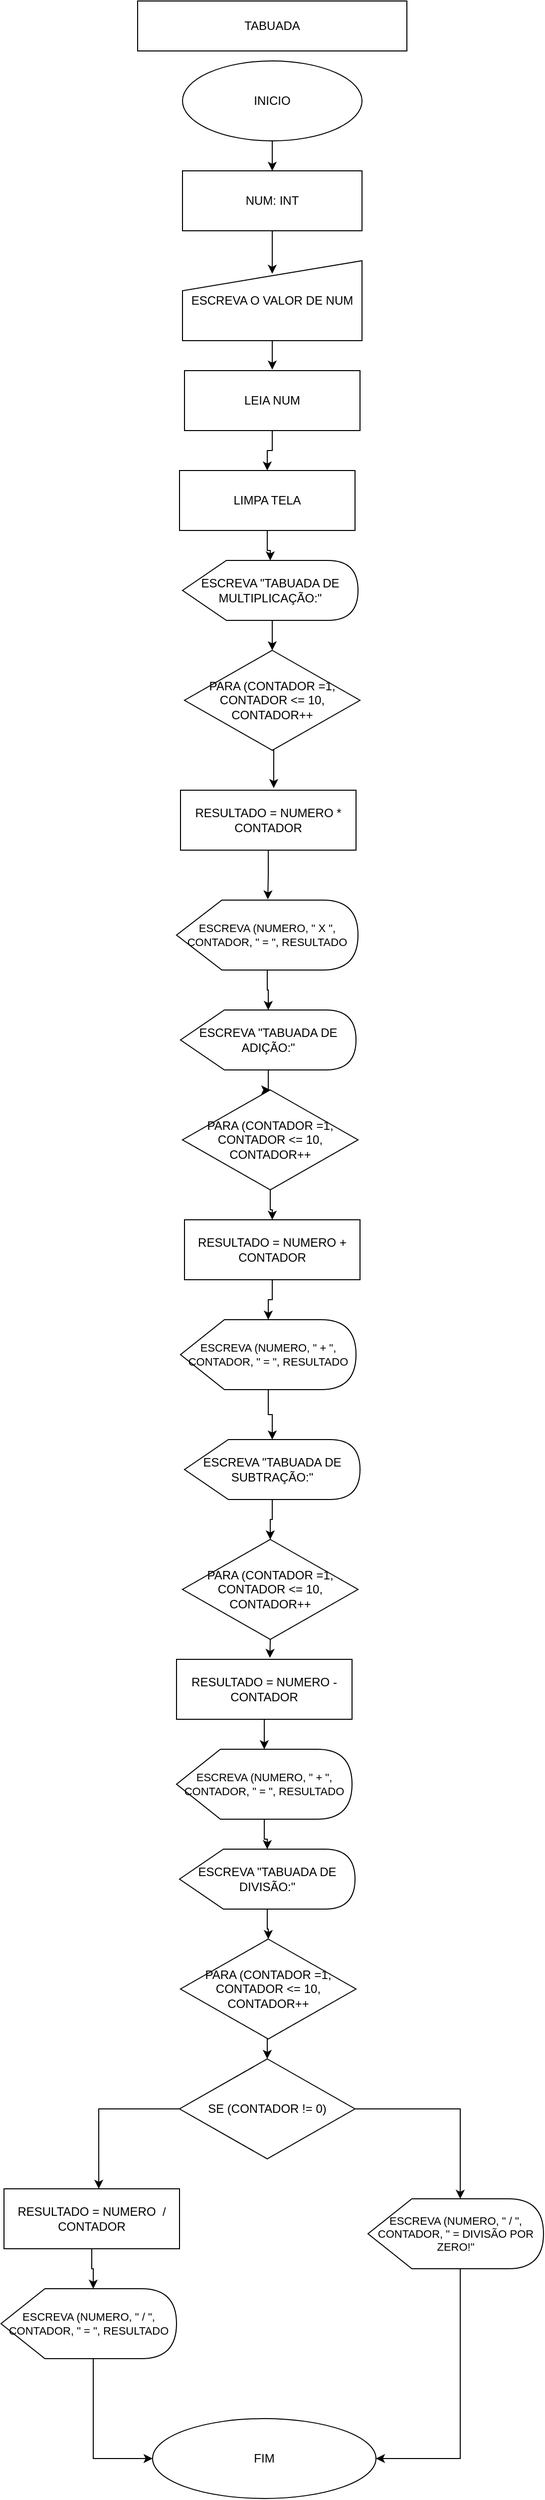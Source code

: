 <mxfile>
    <diagram name="Página-1" id="e96ZXy56uuHLu2xkgnJe">
        <mxGraphModel dx="907" dy="528" grid="1" gridSize="10" guides="1" tooltips="1" connect="1" arrows="1" fold="1" page="1" pageScale="1" pageWidth="827" pageHeight="1169" math="0" shadow="0">
            <root>
                <mxCell id="0"/>
                <mxCell id="1" parent="0"/>
                <mxCell id="FM7CL1xY4V9U8OYrNsVD-1" value="TABUADA" style="rounded=0;whiteSpace=wrap;html=1;" parent="1" vertex="1">
                    <mxGeometry x="279" width="270" height="50" as="geometry"/>
                </mxCell>
                <mxCell id="FM7CL1xY4V9U8OYrNsVD-21" style="edgeStyle=orthogonalEdgeStyle;rounded=0;orthogonalLoop=1;jettySize=auto;html=1;exitX=0.5;exitY=1;exitDx=0;exitDy=0;entryX=0.5;entryY=0;entryDx=0;entryDy=0;" parent="1" source="FM7CL1xY4V9U8OYrNsVD-2" target="FM7CL1xY4V9U8OYrNsVD-3" edge="1">
                    <mxGeometry relative="1" as="geometry"/>
                </mxCell>
                <mxCell id="FM7CL1xY4V9U8OYrNsVD-2" value="INICIO" style="ellipse;whiteSpace=wrap;html=1;" parent="1" vertex="1">
                    <mxGeometry x="324" y="60" width="180" height="80" as="geometry"/>
                </mxCell>
                <mxCell id="FM7CL1xY4V9U8OYrNsVD-3" value="NUM: INT" style="rounded=0;whiteSpace=wrap;html=1;" parent="1" vertex="1">
                    <mxGeometry x="324" y="170" width="180" height="60" as="geometry"/>
                </mxCell>
                <mxCell id="FM7CL1xY4V9U8OYrNsVD-4" value="ESCREVA O VALOR DE NUM" style="shape=manualInput;whiteSpace=wrap;html=1;" parent="1" vertex="1">
                    <mxGeometry x="324" y="260" width="180" height="80" as="geometry"/>
                </mxCell>
                <mxCell id="FM7CL1xY4V9U8OYrNsVD-34" style="edgeStyle=orthogonalEdgeStyle;rounded=0;orthogonalLoop=1;jettySize=auto;html=1;exitX=0;exitY=0;exitDx=100;exitDy=60;exitPerimeter=0;entryX=0.5;entryY=0;entryDx=0;entryDy=0;" parent="1" edge="1">
                    <mxGeometry relative="1" as="geometry">
                        <mxPoint x="420" y="1010" as="sourcePoint"/>
                    </mxGeometry>
                </mxCell>
                <mxCell id="FM7CL1xY4V9U8OYrNsVD-23" style="edgeStyle=orthogonalEdgeStyle;rounded=0;orthogonalLoop=1;jettySize=auto;html=1;exitX=0.5;exitY=1;exitDx=0;exitDy=0;entryX=0.5;entryY=0.163;entryDx=0;entryDy=0;entryPerimeter=0;" parent="1" source="FM7CL1xY4V9U8OYrNsVD-3" target="FM7CL1xY4V9U8OYrNsVD-4" edge="1">
                    <mxGeometry relative="1" as="geometry"/>
                </mxCell>
                <mxCell id="FM7CL1xY4V9U8OYrNsVD-24" style="edgeStyle=orthogonalEdgeStyle;rounded=0;orthogonalLoop=1;jettySize=auto;html=1;exitX=0.5;exitY=1;exitDx=0;exitDy=0;entryX=0.5;entryY=-0.017;entryDx=0;entryDy=0;entryPerimeter=0;" parent="1" source="FM7CL1xY4V9U8OYrNsVD-4" edge="1">
                    <mxGeometry relative="1" as="geometry">
                        <mxPoint x="414" y="368.98" as="targetPoint"/>
                    </mxGeometry>
                </mxCell>
                <mxCell id="FM7CL1xY4V9U8OYrNsVD-26" style="edgeStyle=orthogonalEdgeStyle;rounded=0;orthogonalLoop=1;jettySize=auto;html=1;exitX=0.5;exitY=1;exitDx=0;exitDy=0;entryX=0;entryY=0;entryDx=100;entryDy=0;entryPerimeter=0;" parent="1" edge="1">
                    <mxGeometry relative="1" as="geometry">
                        <mxPoint x="414" y="520" as="sourcePoint"/>
                    </mxGeometry>
                </mxCell>
                <mxCell id="FM7CL1xY4V9U8OYrNsVD-31" style="edgeStyle=orthogonalEdgeStyle;rounded=0;orthogonalLoop=1;jettySize=auto;html=1;exitX=0;exitY=0;exitDx=100;exitDy=60;exitPerimeter=0;entryX=0.55;entryY=-0.05;entryDx=0;entryDy=0;entryPerimeter=0;" parent="1" edge="1">
                    <mxGeometry relative="1" as="geometry">
                        <mxPoint x="422" y="720" as="sourcePoint"/>
                    </mxGeometry>
                </mxCell>
                <mxCell id="FM7CL1xY4V9U8OYrNsVD-32" style="edgeStyle=orthogonalEdgeStyle;rounded=0;orthogonalLoop=1;jettySize=auto;html=1;exitX=0.5;exitY=1;exitDx=0;exitDy=0;entryX=0.511;entryY=-0.017;entryDx=0;entryDy=0;entryPerimeter=0;" parent="1" edge="1">
                    <mxGeometry relative="1" as="geometry">
                        <mxPoint x="414" y="820" as="sourcePoint"/>
                    </mxGeometry>
                </mxCell>
                <mxCell id="FM7CL1xY4V9U8OYrNsVD-36" style="edgeStyle=orthogonalEdgeStyle;rounded=0;orthogonalLoop=1;jettySize=auto;html=1;exitX=0;exitY=0;exitDx=100;exitDy=60;exitPerimeter=0;entryX=0;entryY=0;entryDx=100;entryDy=0;entryPerimeter=0;" parent="1" edge="1">
                    <mxGeometry relative="1" as="geometry">
                        <mxPoint x="422" y="910" as="sourcePoint"/>
                    </mxGeometry>
                </mxCell>
                <mxCell id="FM7CL1xY4V9U8OYrNsVD-37" style="edgeStyle=orthogonalEdgeStyle;rounded=0;orthogonalLoop=1;jettySize=auto;html=1;exitX=0.5;exitY=1;exitDx=0;exitDy=0;entryX=0;entryY=0;entryDx=100;entryDy=0;entryPerimeter=0;" parent="1" edge="1">
                    <mxGeometry relative="1" as="geometry">
                        <mxPoint x="416" y="1100" as="sourcePoint"/>
                    </mxGeometry>
                </mxCell>
                <mxCell id="FM7CL1xY4V9U8OYrNsVD-38" style="edgeStyle=orthogonalEdgeStyle;rounded=0;orthogonalLoop=1;jettySize=auto;html=1;exitX=0;exitY=0;exitDx=100;exitDy=60;exitPerimeter=0;entryX=0;entryY=0;entryDx=100;entryDy=0;entryPerimeter=0;" parent="1" edge="1">
                    <mxGeometry relative="1" as="geometry">
                        <mxPoint x="420" y="1200" as="sourcePoint"/>
                    </mxGeometry>
                </mxCell>
                <mxCell id="kIY3HxUJdaBQ4Pe8dxOL-50" value="" style="edgeStyle=orthogonalEdgeStyle;rounded=0;orthogonalLoop=1;jettySize=auto;html=1;" parent="1" source="kIY3HxUJdaBQ4Pe8dxOL-1" target="kIY3HxUJdaBQ4Pe8dxOL-24" edge="1">
                    <mxGeometry relative="1" as="geometry"/>
                </mxCell>
                <mxCell id="kIY3HxUJdaBQ4Pe8dxOL-1" value="LEIA NUM" style="rounded=0;whiteSpace=wrap;html=1;" parent="1" vertex="1">
                    <mxGeometry x="326" y="370" width="176" height="60" as="geometry"/>
                </mxCell>
                <mxCell id="kIY3HxUJdaBQ4Pe8dxOL-10" style="edgeStyle=orthogonalEdgeStyle;rounded=0;orthogonalLoop=1;jettySize=auto;html=1;exitX=0;exitY=0;exitDx=95;exitDy=60.0;exitPerimeter=0;entryX=0.5;entryY=0;entryDx=0;entryDy=0;" parent="1" source="kIY3HxUJdaBQ4Pe8dxOL-2" target="kIY3HxUJdaBQ4Pe8dxOL-3" edge="1">
                    <mxGeometry relative="1" as="geometry"/>
                </mxCell>
                <mxCell id="kIY3HxUJdaBQ4Pe8dxOL-2" value="ESCREVA &quot;TABUADA DE MULTIPLICAÇÃO:&quot;" style="shape=display;whiteSpace=wrap;html=1;" parent="1" vertex="1">
                    <mxGeometry x="324" y="560" width="176" height="60" as="geometry"/>
                </mxCell>
                <mxCell id="kIY3HxUJdaBQ4Pe8dxOL-3" value="PARA (CONTADOR =1, CONTADOR &amp;lt;= 10, CONTADOR++" style="rhombus;whiteSpace=wrap;html=1;" parent="1" vertex="1">
                    <mxGeometry x="326" y="650" width="176" height="100" as="geometry"/>
                </mxCell>
                <mxCell id="kIY3HxUJdaBQ4Pe8dxOL-4" value="RESULTADO = NUMERO * CONTADOR" style="rounded=0;whiteSpace=wrap;html=1;" parent="1" vertex="1">
                    <mxGeometry x="322" y="790" width="176" height="60" as="geometry"/>
                </mxCell>
                <mxCell id="kIY3HxUJdaBQ4Pe8dxOL-34" value="" style="edgeStyle=orthogonalEdgeStyle;rounded=0;orthogonalLoop=1;jettySize=auto;html=1;" parent="1" source="kIY3HxUJdaBQ4Pe8dxOL-6" target="kIY3HxUJdaBQ4Pe8dxOL-7" edge="1">
                    <mxGeometry relative="1" as="geometry"/>
                </mxCell>
                <mxCell id="kIY3HxUJdaBQ4Pe8dxOL-6" value="ESCREVA (NUMERO, &quot; X &quot;, CONTADOR, &quot; = &quot;, RESULTADO" style="shape=display;whiteSpace=wrap;html=1;fontSize=11;" parent="1" vertex="1">
                    <mxGeometry x="318" y="900" width="182" height="70" as="geometry"/>
                </mxCell>
                <mxCell id="kIY3HxUJdaBQ4Pe8dxOL-35" value="" style="edgeStyle=orthogonalEdgeStyle;rounded=0;orthogonalLoop=1;jettySize=auto;html=1;" parent="1" source="kIY3HxUJdaBQ4Pe8dxOL-7" target="kIY3HxUJdaBQ4Pe8dxOL-16" edge="1">
                    <mxGeometry relative="1" as="geometry"/>
                </mxCell>
                <mxCell id="kIY3HxUJdaBQ4Pe8dxOL-7" value="ESCREVA &quot;TABUADA DE ADIÇÃO:&quot;" style="shape=display;whiteSpace=wrap;html=1;" parent="1" vertex="1">
                    <mxGeometry x="322" y="1010" width="176" height="60" as="geometry"/>
                </mxCell>
                <mxCell id="kIY3HxUJdaBQ4Pe8dxOL-11" style="edgeStyle=orthogonalEdgeStyle;rounded=0;orthogonalLoop=1;jettySize=auto;html=1;exitX=0.5;exitY=1;exitDx=0;exitDy=0;entryX=0.531;entryY=-0.036;entryDx=0;entryDy=0;entryPerimeter=0;" parent="1" source="kIY3HxUJdaBQ4Pe8dxOL-3" target="kIY3HxUJdaBQ4Pe8dxOL-4" edge="1">
                    <mxGeometry relative="1" as="geometry"/>
                </mxCell>
                <mxCell id="kIY3HxUJdaBQ4Pe8dxOL-36" value="" style="edgeStyle=orthogonalEdgeStyle;rounded=0;orthogonalLoop=1;jettySize=auto;html=1;" parent="1" source="kIY3HxUJdaBQ4Pe8dxOL-16" target="kIY3HxUJdaBQ4Pe8dxOL-17" edge="1">
                    <mxGeometry relative="1" as="geometry"/>
                </mxCell>
                <mxCell id="kIY3HxUJdaBQ4Pe8dxOL-16" value="PARA (CONTADOR =1, CONTADOR &amp;lt;= 10, CONTADOR++" style="rhombus;whiteSpace=wrap;html=1;" parent="1" vertex="1">
                    <mxGeometry x="324" y="1090" width="176" height="100" as="geometry"/>
                </mxCell>
                <mxCell id="kIY3HxUJdaBQ4Pe8dxOL-37" value="" style="edgeStyle=orthogonalEdgeStyle;rounded=0;orthogonalLoop=1;jettySize=auto;html=1;" parent="1" source="kIY3HxUJdaBQ4Pe8dxOL-17" target="kIY3HxUJdaBQ4Pe8dxOL-18" edge="1">
                    <mxGeometry relative="1" as="geometry"/>
                </mxCell>
                <mxCell id="kIY3HxUJdaBQ4Pe8dxOL-17" value="RESULTADO = NUMERO + CONTADOR" style="rounded=0;whiteSpace=wrap;html=1;" parent="1" vertex="1">
                    <mxGeometry x="326" y="1220" width="176" height="60" as="geometry"/>
                </mxCell>
                <mxCell id="kIY3HxUJdaBQ4Pe8dxOL-38" value="" style="edgeStyle=orthogonalEdgeStyle;rounded=0;orthogonalLoop=1;jettySize=auto;html=1;" parent="1" source="kIY3HxUJdaBQ4Pe8dxOL-18" target="kIY3HxUJdaBQ4Pe8dxOL-19" edge="1">
                    <mxGeometry relative="1" as="geometry"/>
                </mxCell>
                <mxCell id="kIY3HxUJdaBQ4Pe8dxOL-18" value="ESCREVA (NUMERO, &quot; + &quot;, CONTADOR, &quot; = &quot;, RESULTADO" style="shape=display;whiteSpace=wrap;html=1;fontSize=11;" parent="1" vertex="1">
                    <mxGeometry x="322" y="1320" width="176" height="70" as="geometry"/>
                </mxCell>
                <mxCell id="kIY3HxUJdaBQ4Pe8dxOL-39" value="" style="edgeStyle=orthogonalEdgeStyle;rounded=0;orthogonalLoop=1;jettySize=auto;html=1;" parent="1" source="kIY3HxUJdaBQ4Pe8dxOL-19" target="kIY3HxUJdaBQ4Pe8dxOL-20" edge="1">
                    <mxGeometry relative="1" as="geometry"/>
                </mxCell>
                <mxCell id="kIY3HxUJdaBQ4Pe8dxOL-19" value="ESCREVA &quot;TABUADA DE SUBTRAÇÃO:&quot;" style="shape=display;whiteSpace=wrap;html=1;" parent="1" vertex="1">
                    <mxGeometry x="326" y="1440" width="176" height="60" as="geometry"/>
                </mxCell>
                <mxCell id="kIY3HxUJdaBQ4Pe8dxOL-20" value="PARA (CONTADOR =1, CONTADOR &amp;lt;= 10, CONTADOR++" style="rhombus;whiteSpace=wrap;html=1;" parent="1" vertex="1">
                    <mxGeometry x="324" y="1540" width="176" height="100" as="geometry"/>
                </mxCell>
                <mxCell id="kIY3HxUJdaBQ4Pe8dxOL-54" value="" style="edgeStyle=orthogonalEdgeStyle;rounded=0;orthogonalLoop=1;jettySize=auto;html=1;" parent="1" source="kIY3HxUJdaBQ4Pe8dxOL-21" target="kIY3HxUJdaBQ4Pe8dxOL-22" edge="1">
                    <mxGeometry relative="1" as="geometry"/>
                </mxCell>
                <mxCell id="kIY3HxUJdaBQ4Pe8dxOL-21" value="RESULTADO = NUMERO - CONTADOR" style="rounded=0;whiteSpace=wrap;html=1;" parent="1" vertex="1">
                    <mxGeometry x="318" y="1660" width="176" height="60" as="geometry"/>
                </mxCell>
                <mxCell id="kIY3HxUJdaBQ4Pe8dxOL-55" value="" style="edgeStyle=orthogonalEdgeStyle;rounded=0;orthogonalLoop=1;jettySize=auto;html=1;" parent="1" source="kIY3HxUJdaBQ4Pe8dxOL-22" target="kIY3HxUJdaBQ4Pe8dxOL-23" edge="1">
                    <mxGeometry relative="1" as="geometry"/>
                </mxCell>
                <mxCell id="kIY3HxUJdaBQ4Pe8dxOL-22" value="ESCREVA (NUMERO, &quot; + &quot;, CONTADOR, &quot; = &quot;, RESULTADO" style="shape=display;whiteSpace=wrap;html=1;fontSize=11;" parent="1" vertex="1">
                    <mxGeometry x="318" y="1750" width="176" height="70" as="geometry"/>
                </mxCell>
                <mxCell id="kIY3HxUJdaBQ4Pe8dxOL-42" value="" style="edgeStyle=orthogonalEdgeStyle;rounded=0;orthogonalLoop=1;jettySize=auto;html=1;" parent="1" source="kIY3HxUJdaBQ4Pe8dxOL-23" target="kIY3HxUJdaBQ4Pe8dxOL-26" edge="1">
                    <mxGeometry relative="1" as="geometry"/>
                </mxCell>
                <mxCell id="kIY3HxUJdaBQ4Pe8dxOL-23" value="ESCREVA &quot;TABUADA DE DIVISÃO:&quot;" style="shape=display;whiteSpace=wrap;html=1;" parent="1" vertex="1">
                    <mxGeometry x="321" y="1850" width="176" height="60" as="geometry"/>
                </mxCell>
                <mxCell id="kIY3HxUJdaBQ4Pe8dxOL-51" value="" style="edgeStyle=orthogonalEdgeStyle;rounded=0;orthogonalLoop=1;jettySize=auto;html=1;" parent="1" source="kIY3HxUJdaBQ4Pe8dxOL-24" target="kIY3HxUJdaBQ4Pe8dxOL-2" edge="1">
                    <mxGeometry relative="1" as="geometry"/>
                </mxCell>
                <mxCell id="kIY3HxUJdaBQ4Pe8dxOL-24" value="LIMPA TELA" style="rounded=0;whiteSpace=wrap;html=1;" parent="1" vertex="1">
                    <mxGeometry x="321" y="470" width="176" height="60" as="geometry"/>
                </mxCell>
                <mxCell id="kIY3HxUJdaBQ4Pe8dxOL-56" style="edgeStyle=orthogonalEdgeStyle;rounded=0;orthogonalLoop=1;jettySize=auto;html=1;exitX=0.5;exitY=1;exitDx=0;exitDy=0;entryX=0.5;entryY=0;entryDx=0;entryDy=0;" parent="1" source="kIY3HxUJdaBQ4Pe8dxOL-26" target="kIY3HxUJdaBQ4Pe8dxOL-30" edge="1">
                    <mxGeometry relative="1" as="geometry"/>
                </mxCell>
                <mxCell id="kIY3HxUJdaBQ4Pe8dxOL-26" value="PARA (CONTADOR =1, CONTADOR &amp;lt;= 10, CONTADOR++" style="rhombus;whiteSpace=wrap;html=1;" parent="1" vertex="1">
                    <mxGeometry x="322" y="1940" width="176" height="100" as="geometry"/>
                </mxCell>
                <mxCell id="kIY3HxUJdaBQ4Pe8dxOL-27" value="RESULTADO = NUMERO&amp;nbsp; / CONTADOR" style="rounded=0;whiteSpace=wrap;html=1;" parent="1" vertex="1">
                    <mxGeometry x="145" y="2190" width="176" height="60" as="geometry"/>
                </mxCell>
                <mxCell id="kIY3HxUJdaBQ4Pe8dxOL-48" style="edgeStyle=orthogonalEdgeStyle;rounded=0;orthogonalLoop=1;jettySize=auto;html=1;exitX=0;exitY=0;exitDx=92.5;exitDy=70;exitPerimeter=0;entryX=0;entryY=0.5;entryDx=0;entryDy=0;" parent="1" source="kIY3HxUJdaBQ4Pe8dxOL-28" target="kIY3HxUJdaBQ4Pe8dxOL-47" edge="1">
                    <mxGeometry relative="1" as="geometry"/>
                </mxCell>
                <mxCell id="kIY3HxUJdaBQ4Pe8dxOL-28" value="ESCREVA (NUMERO, &quot; / &quot;, CONTADOR, &quot; = &quot;, RESULTADO" style="shape=display;whiteSpace=wrap;html=1;fontSize=11;" parent="1" vertex="1">
                    <mxGeometry x="142" y="2290" width="176" height="70" as="geometry"/>
                </mxCell>
                <mxCell id="kIY3HxUJdaBQ4Pe8dxOL-30" value="SE (CONTADOR != 0)" style="rhombus;whiteSpace=wrap;html=1;" parent="1" vertex="1">
                    <mxGeometry x="321" y="2060" width="176" height="100" as="geometry"/>
                </mxCell>
                <mxCell id="kIY3HxUJdaBQ4Pe8dxOL-49" style="edgeStyle=orthogonalEdgeStyle;rounded=0;orthogonalLoop=1;jettySize=auto;html=1;exitX=0;exitY=0;exitDx=92.5;exitDy=70;exitPerimeter=0;entryX=1;entryY=0.5;entryDx=0;entryDy=0;" parent="1" source="kIY3HxUJdaBQ4Pe8dxOL-32" target="kIY3HxUJdaBQ4Pe8dxOL-47" edge="1">
                    <mxGeometry relative="1" as="geometry"/>
                </mxCell>
                <mxCell id="kIY3HxUJdaBQ4Pe8dxOL-32" value="ESCREVA (NUMERO, &quot; / &quot;, CONTADOR, &quot; = DIVISÃO POR ZERO!&quot;" style="shape=display;whiteSpace=wrap;html=1;fontSize=11;" parent="1" vertex="1">
                    <mxGeometry x="510" y="2200" width="176" height="70" as="geometry"/>
                </mxCell>
                <mxCell id="kIY3HxUJdaBQ4Pe8dxOL-33" style="edgeStyle=orthogonalEdgeStyle;rounded=0;orthogonalLoop=1;jettySize=auto;html=1;exitX=0.5;exitY=1;exitDx=0;exitDy=0;entryX=0.503;entryY=-0.01;entryDx=0;entryDy=0;entryPerimeter=0;" parent="1" source="kIY3HxUJdaBQ4Pe8dxOL-4" target="kIY3HxUJdaBQ4Pe8dxOL-6" edge="1">
                    <mxGeometry relative="1" as="geometry"/>
                </mxCell>
                <mxCell id="kIY3HxUJdaBQ4Pe8dxOL-44" style="edgeStyle=orthogonalEdgeStyle;rounded=0;orthogonalLoop=1;jettySize=auto;html=1;exitX=0;exitY=0.5;exitDx=0;exitDy=0;entryX=0.54;entryY=0;entryDx=0;entryDy=0;entryPerimeter=0;" parent="1" source="kIY3HxUJdaBQ4Pe8dxOL-30" target="kIY3HxUJdaBQ4Pe8dxOL-27" edge="1">
                    <mxGeometry relative="1" as="geometry"/>
                </mxCell>
                <mxCell id="kIY3HxUJdaBQ4Pe8dxOL-45" style="edgeStyle=orthogonalEdgeStyle;rounded=0;orthogonalLoop=1;jettySize=auto;html=1;exitX=1;exitY=0.5;exitDx=0;exitDy=0;entryX=0;entryY=0;entryDx=92.5;entryDy=0;entryPerimeter=0;" parent="1" source="kIY3HxUJdaBQ4Pe8dxOL-30" target="kIY3HxUJdaBQ4Pe8dxOL-32" edge="1">
                    <mxGeometry relative="1" as="geometry"/>
                </mxCell>
                <mxCell id="kIY3HxUJdaBQ4Pe8dxOL-46" style="edgeStyle=orthogonalEdgeStyle;rounded=0;orthogonalLoop=1;jettySize=auto;html=1;exitX=0.5;exitY=1;exitDx=0;exitDy=0;entryX=0;entryY=0;entryDx=92.5;entryDy=0;entryPerimeter=0;" parent="1" source="kIY3HxUJdaBQ4Pe8dxOL-27" target="kIY3HxUJdaBQ4Pe8dxOL-28" edge="1">
                    <mxGeometry relative="1" as="geometry"/>
                </mxCell>
                <mxCell id="kIY3HxUJdaBQ4Pe8dxOL-47" value="FIM" style="ellipse;whiteSpace=wrap;html=1;" parent="1" vertex="1">
                    <mxGeometry x="294" y="2420" width="224" height="80" as="geometry"/>
                </mxCell>
                <mxCell id="kIY3HxUJdaBQ4Pe8dxOL-53" style="edgeStyle=orthogonalEdgeStyle;rounded=0;orthogonalLoop=1;jettySize=auto;html=1;exitX=0.5;exitY=1;exitDx=0;exitDy=0;entryX=0.532;entryY=-0.024;entryDx=0;entryDy=0;entryPerimeter=0;" parent="1" source="kIY3HxUJdaBQ4Pe8dxOL-20" target="kIY3HxUJdaBQ4Pe8dxOL-21" edge="1">
                    <mxGeometry relative="1" as="geometry"/>
                </mxCell>
            </root>
        </mxGraphModel>
    </diagram>
</mxfile>